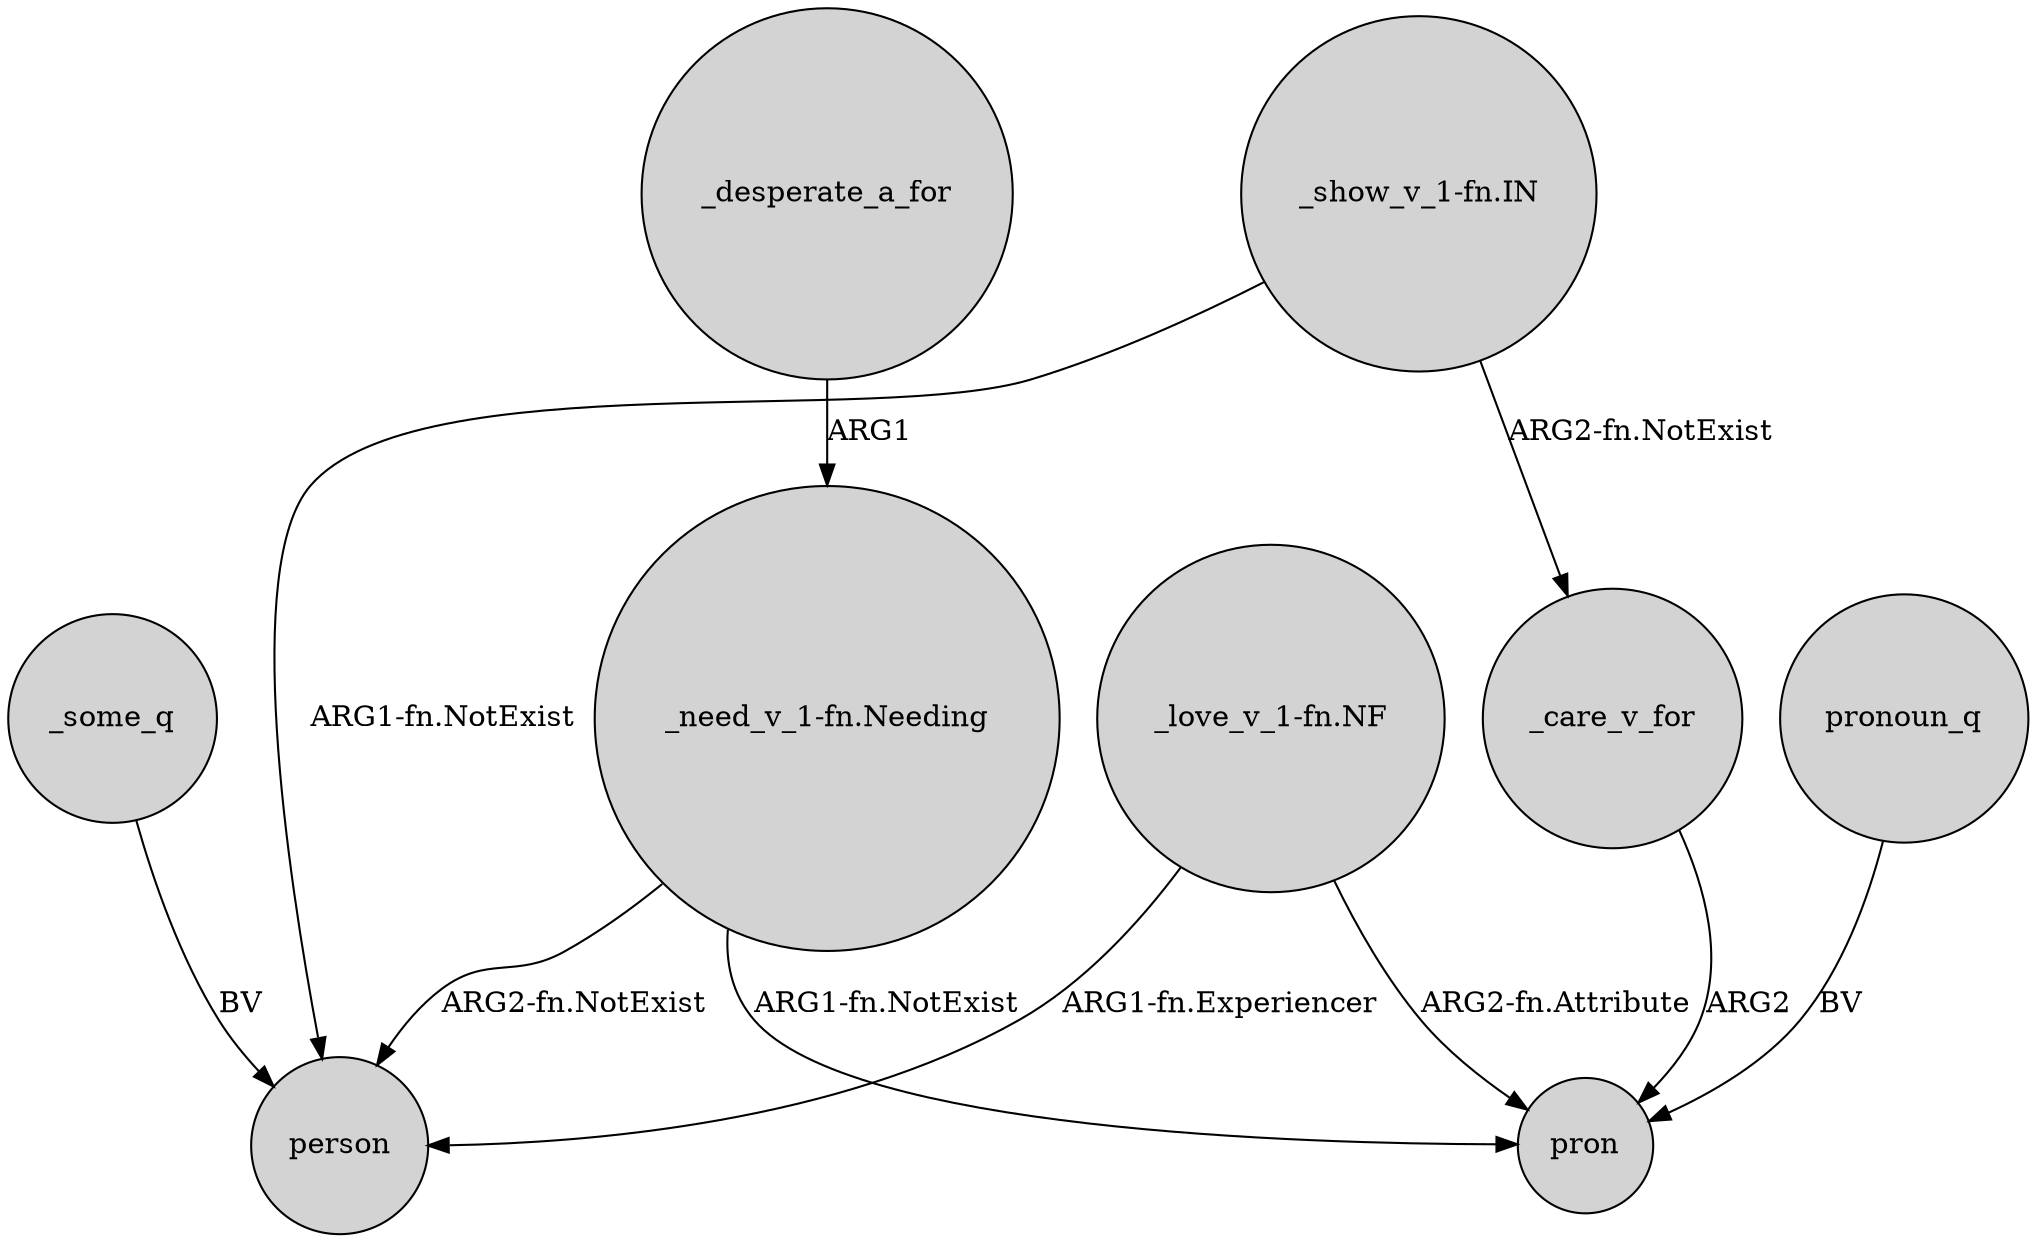 digraph {
	node [shape=circle style=filled]
	_care_v_for -> pron [label=ARG2]
	_some_q -> person [label=BV]
	"_show_v_1-fn.IN" -> person [label="ARG1-fn.NotExist"]
	"_need_v_1-fn.Needing" -> pron [label="ARG1-fn.NotExist"]
	"_show_v_1-fn.IN" -> _care_v_for [label="ARG2-fn.NotExist"]
	"_love_v_1-fn.NF" -> person [label="ARG1-fn.Experiencer"]
	"_need_v_1-fn.Needing" -> person [label="ARG2-fn.NotExist"]
	"_love_v_1-fn.NF" -> pron [label="ARG2-fn.Attribute"]
	_desperate_a_for -> "_need_v_1-fn.Needing" [label=ARG1]
	pronoun_q -> pron [label=BV]
}
